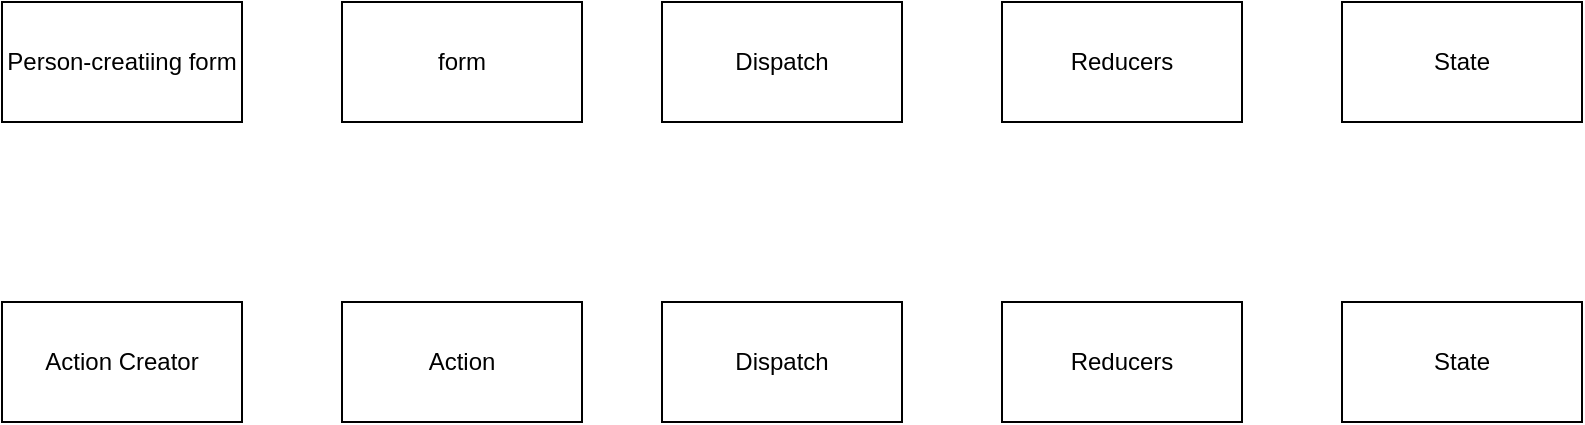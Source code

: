 <mxfile version="14.2.7" type="github">
  <diagram id="r0WZNe8YLiABzxIzRqQt" name="Page-1">
    <mxGraphModel dx="946" dy="521" grid="1" gridSize="10" guides="1" tooltips="1" connect="1" arrows="1" fold="1" page="1" pageScale="1" pageWidth="850" pageHeight="1100" math="0" shadow="0">
      <root>
        <mxCell id="0" />
        <mxCell id="1" parent="0" />
        <mxCell id="_Xuxmkq_6Ov3o81E_DfM-1" value="Action Creator" style="rounded=0;whiteSpace=wrap;html=1;" vertex="1" parent="1">
          <mxGeometry x="20" y="260" width="120" height="60" as="geometry" />
        </mxCell>
        <mxCell id="_Xuxmkq_6Ov3o81E_DfM-2" value="Action" style="rounded=0;whiteSpace=wrap;html=1;" vertex="1" parent="1">
          <mxGeometry x="190" y="260" width="120" height="60" as="geometry" />
        </mxCell>
        <mxCell id="_Xuxmkq_6Ov3o81E_DfM-3" value="Dispatch" style="rounded=0;whiteSpace=wrap;html=1;" vertex="1" parent="1">
          <mxGeometry x="350" y="260" width="120" height="60" as="geometry" />
        </mxCell>
        <mxCell id="_Xuxmkq_6Ov3o81E_DfM-4" value="Reducers" style="rounded=0;whiteSpace=wrap;html=1;" vertex="1" parent="1">
          <mxGeometry x="520" y="260" width="120" height="60" as="geometry" />
        </mxCell>
        <mxCell id="_Xuxmkq_6Ov3o81E_DfM-5" value="State" style="rounded=0;whiteSpace=wrap;html=1;" vertex="1" parent="1">
          <mxGeometry x="690" y="260" width="120" height="60" as="geometry" />
        </mxCell>
        <mxCell id="_Xuxmkq_6Ov3o81E_DfM-6" value="Person-creatiing form" style="rounded=0;whiteSpace=wrap;html=1;" vertex="1" parent="1">
          <mxGeometry x="20" y="110" width="120" height="60" as="geometry" />
        </mxCell>
        <mxCell id="_Xuxmkq_6Ov3o81E_DfM-7" value="form" style="rounded=0;whiteSpace=wrap;html=1;" vertex="1" parent="1">
          <mxGeometry x="190" y="110" width="120" height="60" as="geometry" />
        </mxCell>
        <mxCell id="_Xuxmkq_6Ov3o81E_DfM-8" value="Dispatch" style="rounded=0;whiteSpace=wrap;html=1;" vertex="1" parent="1">
          <mxGeometry x="350" y="110" width="120" height="60" as="geometry" />
        </mxCell>
        <mxCell id="_Xuxmkq_6Ov3o81E_DfM-9" value="Reducers" style="rounded=0;whiteSpace=wrap;html=1;" vertex="1" parent="1">
          <mxGeometry x="520" y="110" width="120" height="60" as="geometry" />
        </mxCell>
        <mxCell id="_Xuxmkq_6Ov3o81E_DfM-10" value="State" style="rounded=0;whiteSpace=wrap;html=1;" vertex="1" parent="1">
          <mxGeometry x="690" y="110" width="120" height="60" as="geometry" />
        </mxCell>
      </root>
    </mxGraphModel>
  </diagram>
</mxfile>
